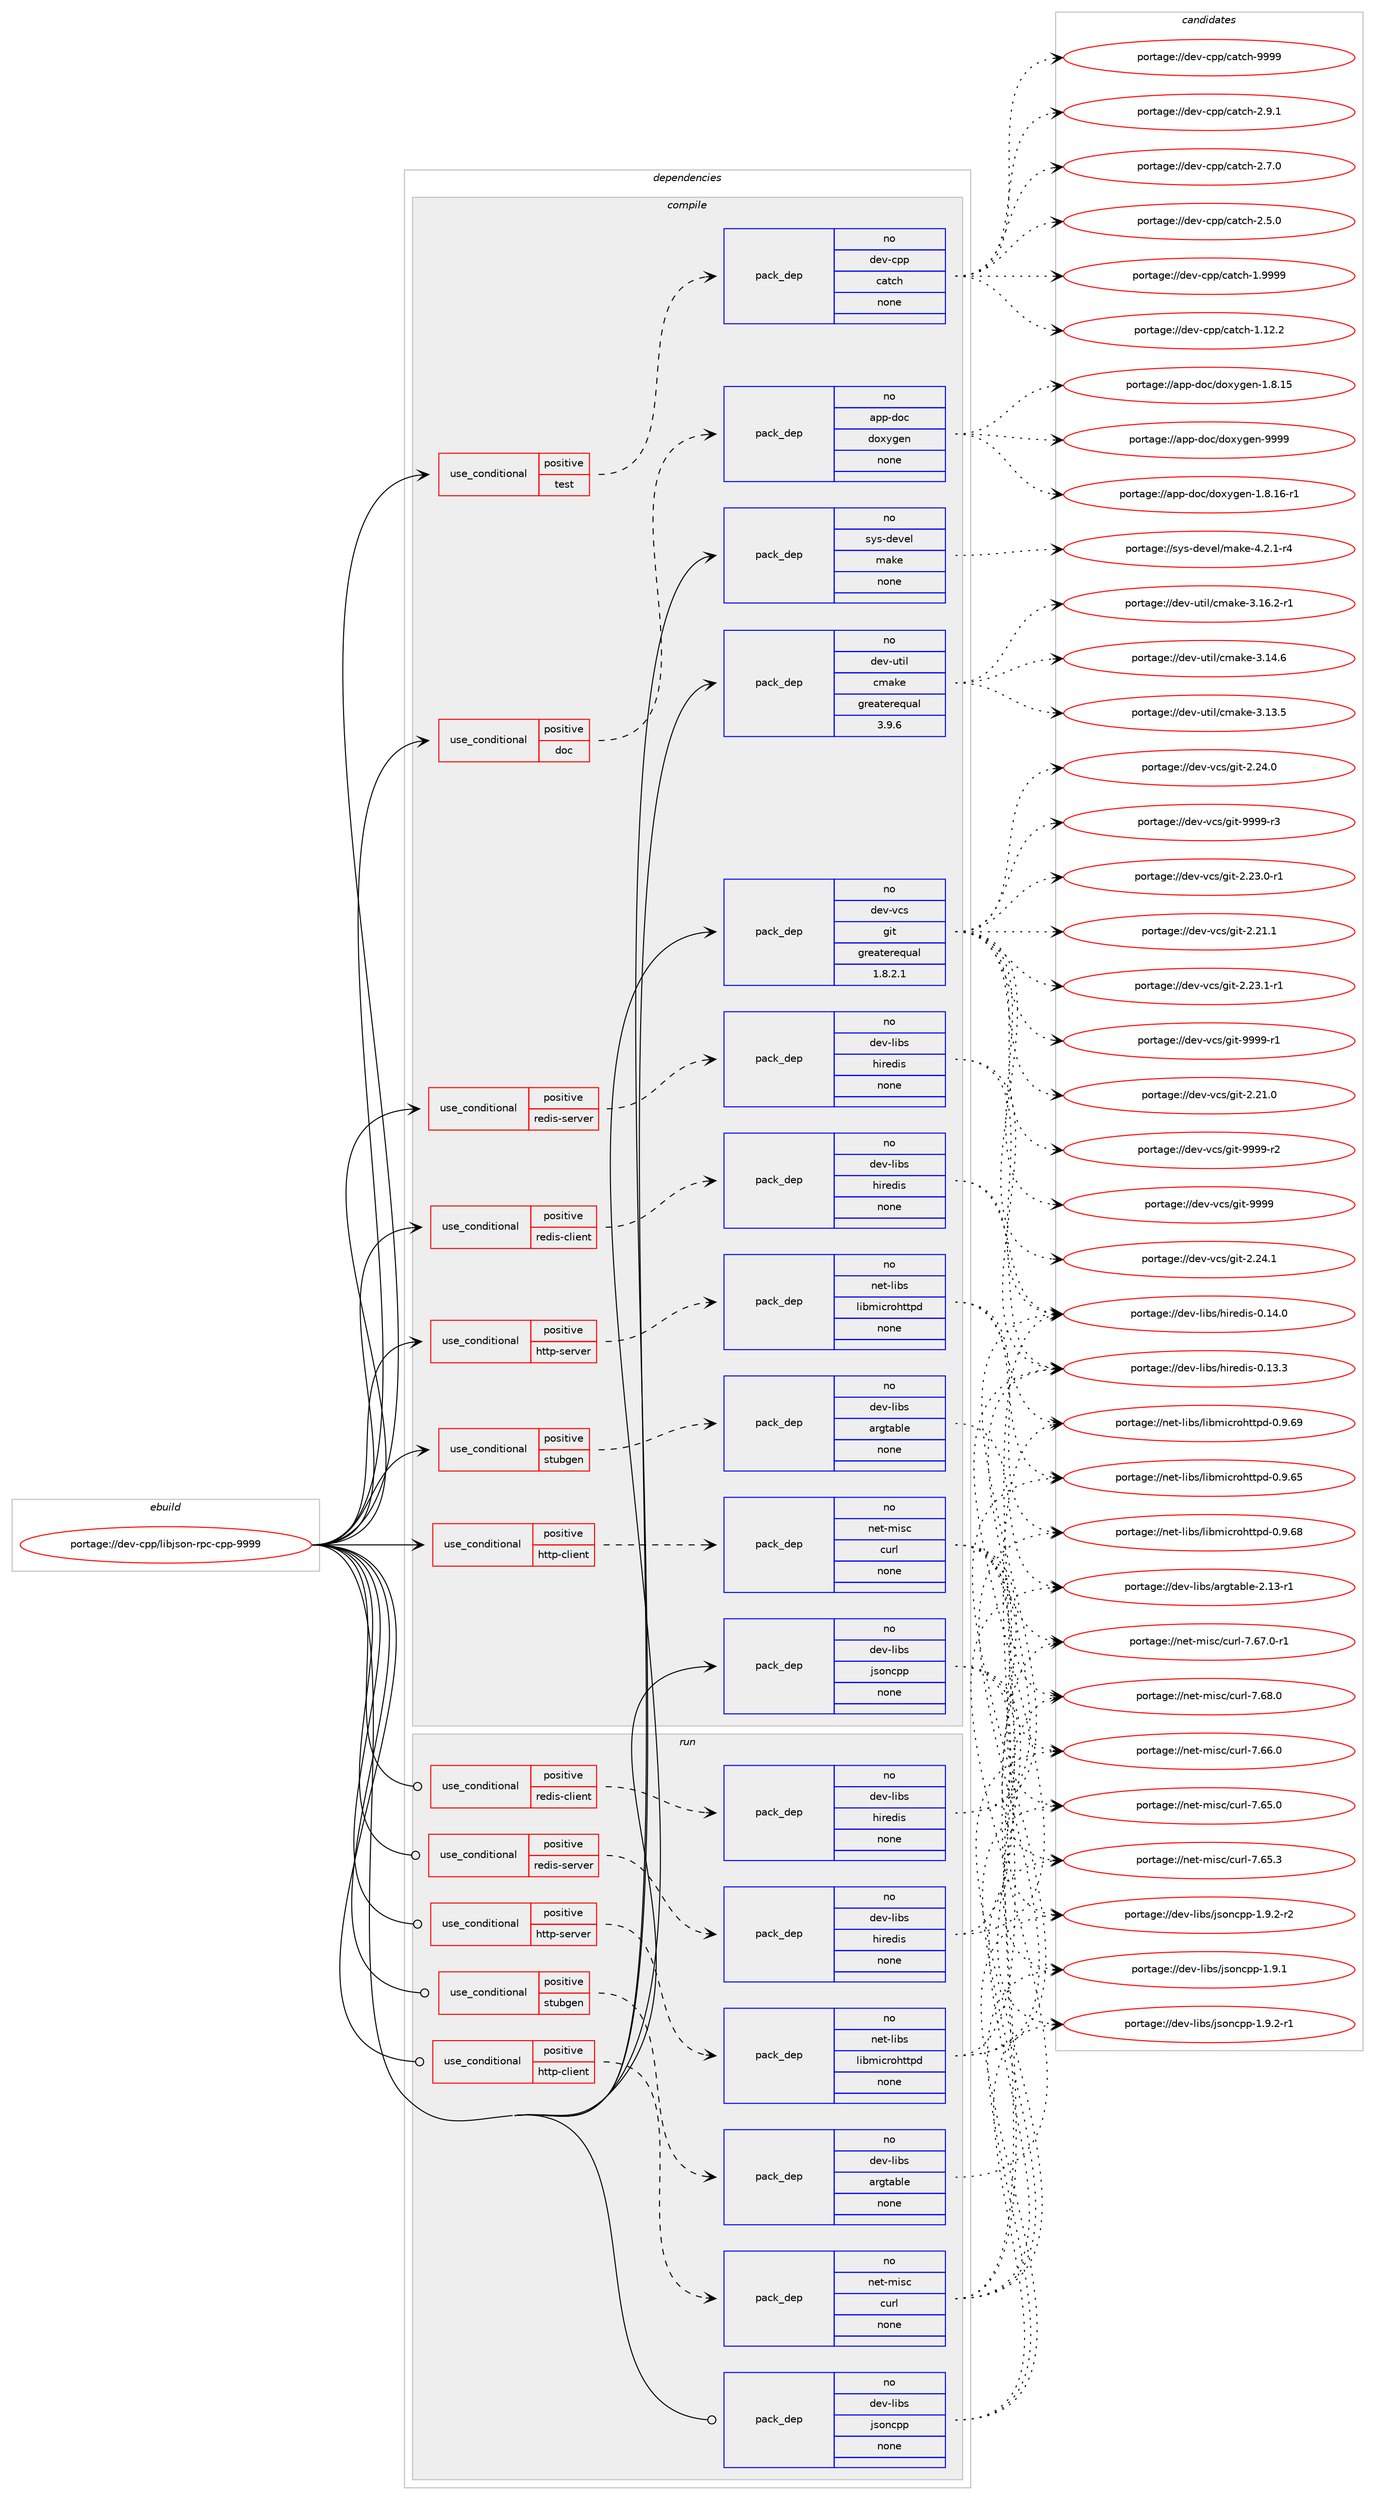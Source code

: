 digraph prolog {

# *************
# Graph options
# *************

newrank=true;
concentrate=true;
compound=true;
graph [rankdir=LR,fontname=Helvetica,fontsize=10,ranksep=1.5];#, ranksep=2.5, nodesep=0.2];
edge  [arrowhead=vee];
node  [fontname=Helvetica,fontsize=10];

# **********
# The ebuild
# **********

subgraph cluster_leftcol {
color=gray;
rank=same;
label=<<i>ebuild</i>>;
id [label="portage://dev-cpp/libjson-rpc-cpp-9999", color=red, width=4, href="../dev-cpp/libjson-rpc-cpp-9999.svg"];
}

# ****************
# The dependencies
# ****************

subgraph cluster_midcol {
color=gray;
label=<<i>dependencies</i>>;
subgraph cluster_compile {
fillcolor="#eeeeee";
style=filled;
label=<<i>compile</i>>;
subgraph cond138899 {
dependency586087 [label=<<TABLE BORDER="0" CELLBORDER="1" CELLSPACING="0" CELLPADDING="4"><TR><TD ROWSPAN="3" CELLPADDING="10">use_conditional</TD></TR><TR><TD>positive</TD></TR><TR><TD>doc</TD></TR></TABLE>>, shape=none, color=red];
subgraph pack439843 {
dependency586088 [label=<<TABLE BORDER="0" CELLBORDER="1" CELLSPACING="0" CELLPADDING="4" WIDTH="220"><TR><TD ROWSPAN="6" CELLPADDING="30">pack_dep</TD></TR><TR><TD WIDTH="110">no</TD></TR><TR><TD>app-doc</TD></TR><TR><TD>doxygen</TD></TR><TR><TD>none</TD></TR><TR><TD></TD></TR></TABLE>>, shape=none, color=blue];
}
dependency586087:e -> dependency586088:w [weight=20,style="dashed",arrowhead="vee"];
}
id:e -> dependency586087:w [weight=20,style="solid",arrowhead="vee"];
subgraph cond138900 {
dependency586089 [label=<<TABLE BORDER="0" CELLBORDER="1" CELLSPACING="0" CELLPADDING="4"><TR><TD ROWSPAN="3" CELLPADDING="10">use_conditional</TD></TR><TR><TD>positive</TD></TR><TR><TD>http-client</TD></TR></TABLE>>, shape=none, color=red];
subgraph pack439844 {
dependency586090 [label=<<TABLE BORDER="0" CELLBORDER="1" CELLSPACING="0" CELLPADDING="4" WIDTH="220"><TR><TD ROWSPAN="6" CELLPADDING="30">pack_dep</TD></TR><TR><TD WIDTH="110">no</TD></TR><TR><TD>net-misc</TD></TR><TR><TD>curl</TD></TR><TR><TD>none</TD></TR><TR><TD></TD></TR></TABLE>>, shape=none, color=blue];
}
dependency586089:e -> dependency586090:w [weight=20,style="dashed",arrowhead="vee"];
}
id:e -> dependency586089:w [weight=20,style="solid",arrowhead="vee"];
subgraph cond138901 {
dependency586091 [label=<<TABLE BORDER="0" CELLBORDER="1" CELLSPACING="0" CELLPADDING="4"><TR><TD ROWSPAN="3" CELLPADDING="10">use_conditional</TD></TR><TR><TD>positive</TD></TR><TR><TD>http-server</TD></TR></TABLE>>, shape=none, color=red];
subgraph pack439845 {
dependency586092 [label=<<TABLE BORDER="0" CELLBORDER="1" CELLSPACING="0" CELLPADDING="4" WIDTH="220"><TR><TD ROWSPAN="6" CELLPADDING="30">pack_dep</TD></TR><TR><TD WIDTH="110">no</TD></TR><TR><TD>net-libs</TD></TR><TR><TD>libmicrohttpd</TD></TR><TR><TD>none</TD></TR><TR><TD></TD></TR></TABLE>>, shape=none, color=blue];
}
dependency586091:e -> dependency586092:w [weight=20,style="dashed",arrowhead="vee"];
}
id:e -> dependency586091:w [weight=20,style="solid",arrowhead="vee"];
subgraph cond138902 {
dependency586093 [label=<<TABLE BORDER="0" CELLBORDER="1" CELLSPACING="0" CELLPADDING="4"><TR><TD ROWSPAN="3" CELLPADDING="10">use_conditional</TD></TR><TR><TD>positive</TD></TR><TR><TD>redis-client</TD></TR></TABLE>>, shape=none, color=red];
subgraph pack439846 {
dependency586094 [label=<<TABLE BORDER="0" CELLBORDER="1" CELLSPACING="0" CELLPADDING="4" WIDTH="220"><TR><TD ROWSPAN="6" CELLPADDING="30">pack_dep</TD></TR><TR><TD WIDTH="110">no</TD></TR><TR><TD>dev-libs</TD></TR><TR><TD>hiredis</TD></TR><TR><TD>none</TD></TR><TR><TD></TD></TR></TABLE>>, shape=none, color=blue];
}
dependency586093:e -> dependency586094:w [weight=20,style="dashed",arrowhead="vee"];
}
id:e -> dependency586093:w [weight=20,style="solid",arrowhead="vee"];
subgraph cond138903 {
dependency586095 [label=<<TABLE BORDER="0" CELLBORDER="1" CELLSPACING="0" CELLPADDING="4"><TR><TD ROWSPAN="3" CELLPADDING="10">use_conditional</TD></TR><TR><TD>positive</TD></TR><TR><TD>redis-server</TD></TR></TABLE>>, shape=none, color=red];
subgraph pack439847 {
dependency586096 [label=<<TABLE BORDER="0" CELLBORDER="1" CELLSPACING="0" CELLPADDING="4" WIDTH="220"><TR><TD ROWSPAN="6" CELLPADDING="30">pack_dep</TD></TR><TR><TD WIDTH="110">no</TD></TR><TR><TD>dev-libs</TD></TR><TR><TD>hiredis</TD></TR><TR><TD>none</TD></TR><TR><TD></TD></TR></TABLE>>, shape=none, color=blue];
}
dependency586095:e -> dependency586096:w [weight=20,style="dashed",arrowhead="vee"];
}
id:e -> dependency586095:w [weight=20,style="solid",arrowhead="vee"];
subgraph cond138904 {
dependency586097 [label=<<TABLE BORDER="0" CELLBORDER="1" CELLSPACING="0" CELLPADDING="4"><TR><TD ROWSPAN="3" CELLPADDING="10">use_conditional</TD></TR><TR><TD>positive</TD></TR><TR><TD>stubgen</TD></TR></TABLE>>, shape=none, color=red];
subgraph pack439848 {
dependency586098 [label=<<TABLE BORDER="0" CELLBORDER="1" CELLSPACING="0" CELLPADDING="4" WIDTH="220"><TR><TD ROWSPAN="6" CELLPADDING="30">pack_dep</TD></TR><TR><TD WIDTH="110">no</TD></TR><TR><TD>dev-libs</TD></TR><TR><TD>argtable</TD></TR><TR><TD>none</TD></TR><TR><TD></TD></TR></TABLE>>, shape=none, color=blue];
}
dependency586097:e -> dependency586098:w [weight=20,style="dashed",arrowhead="vee"];
}
id:e -> dependency586097:w [weight=20,style="solid",arrowhead="vee"];
subgraph cond138905 {
dependency586099 [label=<<TABLE BORDER="0" CELLBORDER="1" CELLSPACING="0" CELLPADDING="4"><TR><TD ROWSPAN="3" CELLPADDING="10">use_conditional</TD></TR><TR><TD>positive</TD></TR><TR><TD>test</TD></TR></TABLE>>, shape=none, color=red];
subgraph pack439849 {
dependency586100 [label=<<TABLE BORDER="0" CELLBORDER="1" CELLSPACING="0" CELLPADDING="4" WIDTH="220"><TR><TD ROWSPAN="6" CELLPADDING="30">pack_dep</TD></TR><TR><TD WIDTH="110">no</TD></TR><TR><TD>dev-cpp</TD></TR><TR><TD>catch</TD></TR><TR><TD>none</TD></TR><TR><TD></TD></TR></TABLE>>, shape=none, color=blue];
}
dependency586099:e -> dependency586100:w [weight=20,style="dashed",arrowhead="vee"];
}
id:e -> dependency586099:w [weight=20,style="solid",arrowhead="vee"];
subgraph pack439850 {
dependency586101 [label=<<TABLE BORDER="0" CELLBORDER="1" CELLSPACING="0" CELLPADDING="4" WIDTH="220"><TR><TD ROWSPAN="6" CELLPADDING="30">pack_dep</TD></TR><TR><TD WIDTH="110">no</TD></TR><TR><TD>dev-libs</TD></TR><TR><TD>jsoncpp</TD></TR><TR><TD>none</TD></TR><TR><TD></TD></TR></TABLE>>, shape=none, color=blue];
}
id:e -> dependency586101:w [weight=20,style="solid",arrowhead="vee"];
subgraph pack439851 {
dependency586102 [label=<<TABLE BORDER="0" CELLBORDER="1" CELLSPACING="0" CELLPADDING="4" WIDTH="220"><TR><TD ROWSPAN="6" CELLPADDING="30">pack_dep</TD></TR><TR><TD WIDTH="110">no</TD></TR><TR><TD>dev-util</TD></TR><TR><TD>cmake</TD></TR><TR><TD>greaterequal</TD></TR><TR><TD>3.9.6</TD></TR></TABLE>>, shape=none, color=blue];
}
id:e -> dependency586102:w [weight=20,style="solid",arrowhead="vee"];
subgraph pack439852 {
dependency586103 [label=<<TABLE BORDER="0" CELLBORDER="1" CELLSPACING="0" CELLPADDING="4" WIDTH="220"><TR><TD ROWSPAN="6" CELLPADDING="30">pack_dep</TD></TR><TR><TD WIDTH="110">no</TD></TR><TR><TD>dev-vcs</TD></TR><TR><TD>git</TD></TR><TR><TD>greaterequal</TD></TR><TR><TD>1.8.2.1</TD></TR></TABLE>>, shape=none, color=blue];
}
id:e -> dependency586103:w [weight=20,style="solid",arrowhead="vee"];
subgraph pack439853 {
dependency586104 [label=<<TABLE BORDER="0" CELLBORDER="1" CELLSPACING="0" CELLPADDING="4" WIDTH="220"><TR><TD ROWSPAN="6" CELLPADDING="30">pack_dep</TD></TR><TR><TD WIDTH="110">no</TD></TR><TR><TD>sys-devel</TD></TR><TR><TD>make</TD></TR><TR><TD>none</TD></TR><TR><TD></TD></TR></TABLE>>, shape=none, color=blue];
}
id:e -> dependency586104:w [weight=20,style="solid",arrowhead="vee"];
}
subgraph cluster_compileandrun {
fillcolor="#eeeeee";
style=filled;
label=<<i>compile and run</i>>;
}
subgraph cluster_run {
fillcolor="#eeeeee";
style=filled;
label=<<i>run</i>>;
subgraph cond138906 {
dependency586105 [label=<<TABLE BORDER="0" CELLBORDER="1" CELLSPACING="0" CELLPADDING="4"><TR><TD ROWSPAN="3" CELLPADDING="10">use_conditional</TD></TR><TR><TD>positive</TD></TR><TR><TD>http-client</TD></TR></TABLE>>, shape=none, color=red];
subgraph pack439854 {
dependency586106 [label=<<TABLE BORDER="0" CELLBORDER="1" CELLSPACING="0" CELLPADDING="4" WIDTH="220"><TR><TD ROWSPAN="6" CELLPADDING="30">pack_dep</TD></TR><TR><TD WIDTH="110">no</TD></TR><TR><TD>net-misc</TD></TR><TR><TD>curl</TD></TR><TR><TD>none</TD></TR><TR><TD></TD></TR></TABLE>>, shape=none, color=blue];
}
dependency586105:e -> dependency586106:w [weight=20,style="dashed",arrowhead="vee"];
}
id:e -> dependency586105:w [weight=20,style="solid",arrowhead="odot"];
subgraph cond138907 {
dependency586107 [label=<<TABLE BORDER="0" CELLBORDER="1" CELLSPACING="0" CELLPADDING="4"><TR><TD ROWSPAN="3" CELLPADDING="10">use_conditional</TD></TR><TR><TD>positive</TD></TR><TR><TD>http-server</TD></TR></TABLE>>, shape=none, color=red];
subgraph pack439855 {
dependency586108 [label=<<TABLE BORDER="0" CELLBORDER="1" CELLSPACING="0" CELLPADDING="4" WIDTH="220"><TR><TD ROWSPAN="6" CELLPADDING="30">pack_dep</TD></TR><TR><TD WIDTH="110">no</TD></TR><TR><TD>net-libs</TD></TR><TR><TD>libmicrohttpd</TD></TR><TR><TD>none</TD></TR><TR><TD></TD></TR></TABLE>>, shape=none, color=blue];
}
dependency586107:e -> dependency586108:w [weight=20,style="dashed",arrowhead="vee"];
}
id:e -> dependency586107:w [weight=20,style="solid",arrowhead="odot"];
subgraph cond138908 {
dependency586109 [label=<<TABLE BORDER="0" CELLBORDER="1" CELLSPACING="0" CELLPADDING="4"><TR><TD ROWSPAN="3" CELLPADDING="10">use_conditional</TD></TR><TR><TD>positive</TD></TR><TR><TD>redis-client</TD></TR></TABLE>>, shape=none, color=red];
subgraph pack439856 {
dependency586110 [label=<<TABLE BORDER="0" CELLBORDER="1" CELLSPACING="0" CELLPADDING="4" WIDTH="220"><TR><TD ROWSPAN="6" CELLPADDING="30">pack_dep</TD></TR><TR><TD WIDTH="110">no</TD></TR><TR><TD>dev-libs</TD></TR><TR><TD>hiredis</TD></TR><TR><TD>none</TD></TR><TR><TD></TD></TR></TABLE>>, shape=none, color=blue];
}
dependency586109:e -> dependency586110:w [weight=20,style="dashed",arrowhead="vee"];
}
id:e -> dependency586109:w [weight=20,style="solid",arrowhead="odot"];
subgraph cond138909 {
dependency586111 [label=<<TABLE BORDER="0" CELLBORDER="1" CELLSPACING="0" CELLPADDING="4"><TR><TD ROWSPAN="3" CELLPADDING="10">use_conditional</TD></TR><TR><TD>positive</TD></TR><TR><TD>redis-server</TD></TR></TABLE>>, shape=none, color=red];
subgraph pack439857 {
dependency586112 [label=<<TABLE BORDER="0" CELLBORDER="1" CELLSPACING="0" CELLPADDING="4" WIDTH="220"><TR><TD ROWSPAN="6" CELLPADDING="30">pack_dep</TD></TR><TR><TD WIDTH="110">no</TD></TR><TR><TD>dev-libs</TD></TR><TR><TD>hiredis</TD></TR><TR><TD>none</TD></TR><TR><TD></TD></TR></TABLE>>, shape=none, color=blue];
}
dependency586111:e -> dependency586112:w [weight=20,style="dashed",arrowhead="vee"];
}
id:e -> dependency586111:w [weight=20,style="solid",arrowhead="odot"];
subgraph cond138910 {
dependency586113 [label=<<TABLE BORDER="0" CELLBORDER="1" CELLSPACING="0" CELLPADDING="4"><TR><TD ROWSPAN="3" CELLPADDING="10">use_conditional</TD></TR><TR><TD>positive</TD></TR><TR><TD>stubgen</TD></TR></TABLE>>, shape=none, color=red];
subgraph pack439858 {
dependency586114 [label=<<TABLE BORDER="0" CELLBORDER="1" CELLSPACING="0" CELLPADDING="4" WIDTH="220"><TR><TD ROWSPAN="6" CELLPADDING="30">pack_dep</TD></TR><TR><TD WIDTH="110">no</TD></TR><TR><TD>dev-libs</TD></TR><TR><TD>argtable</TD></TR><TR><TD>none</TD></TR><TR><TD></TD></TR></TABLE>>, shape=none, color=blue];
}
dependency586113:e -> dependency586114:w [weight=20,style="dashed",arrowhead="vee"];
}
id:e -> dependency586113:w [weight=20,style="solid",arrowhead="odot"];
subgraph pack439859 {
dependency586115 [label=<<TABLE BORDER="0" CELLBORDER="1" CELLSPACING="0" CELLPADDING="4" WIDTH="220"><TR><TD ROWSPAN="6" CELLPADDING="30">pack_dep</TD></TR><TR><TD WIDTH="110">no</TD></TR><TR><TD>dev-libs</TD></TR><TR><TD>jsoncpp</TD></TR><TR><TD>none</TD></TR><TR><TD></TD></TR></TABLE>>, shape=none, color=blue];
}
id:e -> dependency586115:w [weight=20,style="solid",arrowhead="odot"];
}
}

# **************
# The candidates
# **************

subgraph cluster_choices {
rank=same;
color=gray;
label=<<i>candidates</i>>;

subgraph choice439843 {
color=black;
nodesep=1;
choice971121124510011199471001111201211031011104557575757 [label="portage://app-doc/doxygen-9999", color=red, width=4,href="../app-doc/doxygen-9999.svg"];
choice97112112451001119947100111120121103101110454946564649544511449 [label="portage://app-doc/doxygen-1.8.16-r1", color=red, width=4,href="../app-doc/doxygen-1.8.16-r1.svg"];
choice9711211245100111994710011112012110310111045494656464953 [label="portage://app-doc/doxygen-1.8.15", color=red, width=4,href="../app-doc/doxygen-1.8.15.svg"];
dependency586088:e -> choice971121124510011199471001111201211031011104557575757:w [style=dotted,weight="100"];
dependency586088:e -> choice97112112451001119947100111120121103101110454946564649544511449:w [style=dotted,weight="100"];
dependency586088:e -> choice9711211245100111994710011112012110310111045494656464953:w [style=dotted,weight="100"];
}
subgraph choice439844 {
color=black;
nodesep=1;
choice1101011164510910511599479911711410845554654564648 [label="portage://net-misc/curl-7.68.0", color=red, width=4,href="../net-misc/curl-7.68.0.svg"];
choice11010111645109105115994799117114108455546545546484511449 [label="portage://net-misc/curl-7.67.0-r1", color=red, width=4,href="../net-misc/curl-7.67.0-r1.svg"];
choice1101011164510910511599479911711410845554654544648 [label="portage://net-misc/curl-7.66.0", color=red, width=4,href="../net-misc/curl-7.66.0.svg"];
choice1101011164510910511599479911711410845554654534651 [label="portage://net-misc/curl-7.65.3", color=red, width=4,href="../net-misc/curl-7.65.3.svg"];
choice1101011164510910511599479911711410845554654534648 [label="portage://net-misc/curl-7.65.0", color=red, width=4,href="../net-misc/curl-7.65.0.svg"];
dependency586090:e -> choice1101011164510910511599479911711410845554654564648:w [style=dotted,weight="100"];
dependency586090:e -> choice11010111645109105115994799117114108455546545546484511449:w [style=dotted,weight="100"];
dependency586090:e -> choice1101011164510910511599479911711410845554654544648:w [style=dotted,weight="100"];
dependency586090:e -> choice1101011164510910511599479911711410845554654534651:w [style=dotted,weight="100"];
dependency586090:e -> choice1101011164510910511599479911711410845554654534648:w [style=dotted,weight="100"];
}
subgraph choice439845 {
color=black;
nodesep=1;
choice110101116451081059811547108105981091059911411110411611611210045484657465457 [label="portage://net-libs/libmicrohttpd-0.9.69", color=red, width=4,href="../net-libs/libmicrohttpd-0.9.69.svg"];
choice110101116451081059811547108105981091059911411110411611611210045484657465456 [label="portage://net-libs/libmicrohttpd-0.9.68", color=red, width=4,href="../net-libs/libmicrohttpd-0.9.68.svg"];
choice110101116451081059811547108105981091059911411110411611611210045484657465453 [label="portage://net-libs/libmicrohttpd-0.9.65", color=red, width=4,href="../net-libs/libmicrohttpd-0.9.65.svg"];
dependency586092:e -> choice110101116451081059811547108105981091059911411110411611611210045484657465457:w [style=dotted,weight="100"];
dependency586092:e -> choice110101116451081059811547108105981091059911411110411611611210045484657465456:w [style=dotted,weight="100"];
dependency586092:e -> choice110101116451081059811547108105981091059911411110411611611210045484657465453:w [style=dotted,weight="100"];
}
subgraph choice439846 {
color=black;
nodesep=1;
choice10010111845108105981154710410511410110010511545484649524648 [label="portage://dev-libs/hiredis-0.14.0", color=red, width=4,href="../dev-libs/hiredis-0.14.0.svg"];
choice10010111845108105981154710410511410110010511545484649514651 [label="portage://dev-libs/hiredis-0.13.3", color=red, width=4,href="../dev-libs/hiredis-0.13.3.svg"];
dependency586094:e -> choice10010111845108105981154710410511410110010511545484649524648:w [style=dotted,weight="100"];
dependency586094:e -> choice10010111845108105981154710410511410110010511545484649514651:w [style=dotted,weight="100"];
}
subgraph choice439847 {
color=black;
nodesep=1;
choice10010111845108105981154710410511410110010511545484649524648 [label="portage://dev-libs/hiredis-0.14.0", color=red, width=4,href="../dev-libs/hiredis-0.14.0.svg"];
choice10010111845108105981154710410511410110010511545484649514651 [label="portage://dev-libs/hiredis-0.13.3", color=red, width=4,href="../dev-libs/hiredis-0.13.3.svg"];
dependency586096:e -> choice10010111845108105981154710410511410110010511545484649524648:w [style=dotted,weight="100"];
dependency586096:e -> choice10010111845108105981154710410511410110010511545484649514651:w [style=dotted,weight="100"];
}
subgraph choice439848 {
color=black;
nodesep=1;
choice10010111845108105981154797114103116979810810145504649514511449 [label="portage://dev-libs/argtable-2.13-r1", color=red, width=4,href="../dev-libs/argtable-2.13-r1.svg"];
dependency586098:e -> choice10010111845108105981154797114103116979810810145504649514511449:w [style=dotted,weight="100"];
}
subgraph choice439849 {
color=black;
nodesep=1;
choice1001011184599112112479997116991044557575757 [label="portage://dev-cpp/catch-9999", color=red, width=4,href="../dev-cpp/catch-9999.svg"];
choice100101118459911211247999711699104455046574649 [label="portage://dev-cpp/catch-2.9.1", color=red, width=4,href="../dev-cpp/catch-2.9.1.svg"];
choice100101118459911211247999711699104455046554648 [label="portage://dev-cpp/catch-2.7.0", color=red, width=4,href="../dev-cpp/catch-2.7.0.svg"];
choice100101118459911211247999711699104455046534648 [label="portage://dev-cpp/catch-2.5.0", color=red, width=4,href="../dev-cpp/catch-2.5.0.svg"];
choice10010111845991121124799971169910445494657575757 [label="portage://dev-cpp/catch-1.9999", color=red, width=4,href="../dev-cpp/catch-1.9999.svg"];
choice10010111845991121124799971169910445494649504650 [label="portage://dev-cpp/catch-1.12.2", color=red, width=4,href="../dev-cpp/catch-1.12.2.svg"];
dependency586100:e -> choice1001011184599112112479997116991044557575757:w [style=dotted,weight="100"];
dependency586100:e -> choice100101118459911211247999711699104455046574649:w [style=dotted,weight="100"];
dependency586100:e -> choice100101118459911211247999711699104455046554648:w [style=dotted,weight="100"];
dependency586100:e -> choice100101118459911211247999711699104455046534648:w [style=dotted,weight="100"];
dependency586100:e -> choice10010111845991121124799971169910445494657575757:w [style=dotted,weight="100"];
dependency586100:e -> choice10010111845991121124799971169910445494649504650:w [style=dotted,weight="100"];
}
subgraph choice439850 {
color=black;
nodesep=1;
choice100101118451081059811547106115111110991121124549465746504511450 [label="portage://dev-libs/jsoncpp-1.9.2-r2", color=red, width=4,href="../dev-libs/jsoncpp-1.9.2-r2.svg"];
choice100101118451081059811547106115111110991121124549465746504511449 [label="portage://dev-libs/jsoncpp-1.9.2-r1", color=red, width=4,href="../dev-libs/jsoncpp-1.9.2-r1.svg"];
choice10010111845108105981154710611511111099112112454946574649 [label="portage://dev-libs/jsoncpp-1.9.1", color=red, width=4,href="../dev-libs/jsoncpp-1.9.1.svg"];
dependency586101:e -> choice100101118451081059811547106115111110991121124549465746504511450:w [style=dotted,weight="100"];
dependency586101:e -> choice100101118451081059811547106115111110991121124549465746504511449:w [style=dotted,weight="100"];
dependency586101:e -> choice10010111845108105981154710611511111099112112454946574649:w [style=dotted,weight="100"];
}
subgraph choice439851 {
color=black;
nodesep=1;
choice10010111845117116105108479910997107101455146495446504511449 [label="portage://dev-util/cmake-3.16.2-r1", color=red, width=4,href="../dev-util/cmake-3.16.2-r1.svg"];
choice1001011184511711610510847991099710710145514649524654 [label="portage://dev-util/cmake-3.14.6", color=red, width=4,href="../dev-util/cmake-3.14.6.svg"];
choice1001011184511711610510847991099710710145514649514653 [label="portage://dev-util/cmake-3.13.5", color=red, width=4,href="../dev-util/cmake-3.13.5.svg"];
dependency586102:e -> choice10010111845117116105108479910997107101455146495446504511449:w [style=dotted,weight="100"];
dependency586102:e -> choice1001011184511711610510847991099710710145514649524654:w [style=dotted,weight="100"];
dependency586102:e -> choice1001011184511711610510847991099710710145514649514653:w [style=dotted,weight="100"];
}
subgraph choice439852 {
color=black;
nodesep=1;
choice10010111845118991154710310511645575757574511451 [label="portage://dev-vcs/git-9999-r3", color=red, width=4,href="../dev-vcs/git-9999-r3.svg"];
choice10010111845118991154710310511645575757574511450 [label="portage://dev-vcs/git-9999-r2", color=red, width=4,href="../dev-vcs/git-9999-r2.svg"];
choice10010111845118991154710310511645575757574511449 [label="portage://dev-vcs/git-9999-r1", color=red, width=4,href="../dev-vcs/git-9999-r1.svg"];
choice1001011184511899115471031051164557575757 [label="portage://dev-vcs/git-9999", color=red, width=4,href="../dev-vcs/git-9999.svg"];
choice10010111845118991154710310511645504650524649 [label="portage://dev-vcs/git-2.24.1", color=red, width=4,href="../dev-vcs/git-2.24.1.svg"];
choice10010111845118991154710310511645504650524648 [label="portage://dev-vcs/git-2.24.0", color=red, width=4,href="../dev-vcs/git-2.24.0.svg"];
choice100101118451189911547103105116455046505146494511449 [label="portage://dev-vcs/git-2.23.1-r1", color=red, width=4,href="../dev-vcs/git-2.23.1-r1.svg"];
choice100101118451189911547103105116455046505146484511449 [label="portage://dev-vcs/git-2.23.0-r1", color=red, width=4,href="../dev-vcs/git-2.23.0-r1.svg"];
choice10010111845118991154710310511645504650494649 [label="portage://dev-vcs/git-2.21.1", color=red, width=4,href="../dev-vcs/git-2.21.1.svg"];
choice10010111845118991154710310511645504650494648 [label="portage://dev-vcs/git-2.21.0", color=red, width=4,href="../dev-vcs/git-2.21.0.svg"];
dependency586103:e -> choice10010111845118991154710310511645575757574511451:w [style=dotted,weight="100"];
dependency586103:e -> choice10010111845118991154710310511645575757574511450:w [style=dotted,weight="100"];
dependency586103:e -> choice10010111845118991154710310511645575757574511449:w [style=dotted,weight="100"];
dependency586103:e -> choice1001011184511899115471031051164557575757:w [style=dotted,weight="100"];
dependency586103:e -> choice10010111845118991154710310511645504650524649:w [style=dotted,weight="100"];
dependency586103:e -> choice10010111845118991154710310511645504650524648:w [style=dotted,weight="100"];
dependency586103:e -> choice100101118451189911547103105116455046505146494511449:w [style=dotted,weight="100"];
dependency586103:e -> choice100101118451189911547103105116455046505146484511449:w [style=dotted,weight="100"];
dependency586103:e -> choice10010111845118991154710310511645504650494649:w [style=dotted,weight="100"];
dependency586103:e -> choice10010111845118991154710310511645504650494648:w [style=dotted,weight="100"];
}
subgraph choice439853 {
color=black;
nodesep=1;
choice1151211154510010111810110847109971071014552465046494511452 [label="portage://sys-devel/make-4.2.1-r4", color=red, width=4,href="../sys-devel/make-4.2.1-r4.svg"];
dependency586104:e -> choice1151211154510010111810110847109971071014552465046494511452:w [style=dotted,weight="100"];
}
subgraph choice439854 {
color=black;
nodesep=1;
choice1101011164510910511599479911711410845554654564648 [label="portage://net-misc/curl-7.68.0", color=red, width=4,href="../net-misc/curl-7.68.0.svg"];
choice11010111645109105115994799117114108455546545546484511449 [label="portage://net-misc/curl-7.67.0-r1", color=red, width=4,href="../net-misc/curl-7.67.0-r1.svg"];
choice1101011164510910511599479911711410845554654544648 [label="portage://net-misc/curl-7.66.0", color=red, width=4,href="../net-misc/curl-7.66.0.svg"];
choice1101011164510910511599479911711410845554654534651 [label="portage://net-misc/curl-7.65.3", color=red, width=4,href="../net-misc/curl-7.65.3.svg"];
choice1101011164510910511599479911711410845554654534648 [label="portage://net-misc/curl-7.65.0", color=red, width=4,href="../net-misc/curl-7.65.0.svg"];
dependency586106:e -> choice1101011164510910511599479911711410845554654564648:w [style=dotted,weight="100"];
dependency586106:e -> choice11010111645109105115994799117114108455546545546484511449:w [style=dotted,weight="100"];
dependency586106:e -> choice1101011164510910511599479911711410845554654544648:w [style=dotted,weight="100"];
dependency586106:e -> choice1101011164510910511599479911711410845554654534651:w [style=dotted,weight="100"];
dependency586106:e -> choice1101011164510910511599479911711410845554654534648:w [style=dotted,weight="100"];
}
subgraph choice439855 {
color=black;
nodesep=1;
choice110101116451081059811547108105981091059911411110411611611210045484657465457 [label="portage://net-libs/libmicrohttpd-0.9.69", color=red, width=4,href="../net-libs/libmicrohttpd-0.9.69.svg"];
choice110101116451081059811547108105981091059911411110411611611210045484657465456 [label="portage://net-libs/libmicrohttpd-0.9.68", color=red, width=4,href="../net-libs/libmicrohttpd-0.9.68.svg"];
choice110101116451081059811547108105981091059911411110411611611210045484657465453 [label="portage://net-libs/libmicrohttpd-0.9.65", color=red, width=4,href="../net-libs/libmicrohttpd-0.9.65.svg"];
dependency586108:e -> choice110101116451081059811547108105981091059911411110411611611210045484657465457:w [style=dotted,weight="100"];
dependency586108:e -> choice110101116451081059811547108105981091059911411110411611611210045484657465456:w [style=dotted,weight="100"];
dependency586108:e -> choice110101116451081059811547108105981091059911411110411611611210045484657465453:w [style=dotted,weight="100"];
}
subgraph choice439856 {
color=black;
nodesep=1;
choice10010111845108105981154710410511410110010511545484649524648 [label="portage://dev-libs/hiredis-0.14.0", color=red, width=4,href="../dev-libs/hiredis-0.14.0.svg"];
choice10010111845108105981154710410511410110010511545484649514651 [label="portage://dev-libs/hiredis-0.13.3", color=red, width=4,href="../dev-libs/hiredis-0.13.3.svg"];
dependency586110:e -> choice10010111845108105981154710410511410110010511545484649524648:w [style=dotted,weight="100"];
dependency586110:e -> choice10010111845108105981154710410511410110010511545484649514651:w [style=dotted,weight="100"];
}
subgraph choice439857 {
color=black;
nodesep=1;
choice10010111845108105981154710410511410110010511545484649524648 [label="portage://dev-libs/hiredis-0.14.0", color=red, width=4,href="../dev-libs/hiredis-0.14.0.svg"];
choice10010111845108105981154710410511410110010511545484649514651 [label="portage://dev-libs/hiredis-0.13.3", color=red, width=4,href="../dev-libs/hiredis-0.13.3.svg"];
dependency586112:e -> choice10010111845108105981154710410511410110010511545484649524648:w [style=dotted,weight="100"];
dependency586112:e -> choice10010111845108105981154710410511410110010511545484649514651:w [style=dotted,weight="100"];
}
subgraph choice439858 {
color=black;
nodesep=1;
choice10010111845108105981154797114103116979810810145504649514511449 [label="portage://dev-libs/argtable-2.13-r1", color=red, width=4,href="../dev-libs/argtable-2.13-r1.svg"];
dependency586114:e -> choice10010111845108105981154797114103116979810810145504649514511449:w [style=dotted,weight="100"];
}
subgraph choice439859 {
color=black;
nodesep=1;
choice100101118451081059811547106115111110991121124549465746504511450 [label="portage://dev-libs/jsoncpp-1.9.2-r2", color=red, width=4,href="../dev-libs/jsoncpp-1.9.2-r2.svg"];
choice100101118451081059811547106115111110991121124549465746504511449 [label="portage://dev-libs/jsoncpp-1.9.2-r1", color=red, width=4,href="../dev-libs/jsoncpp-1.9.2-r1.svg"];
choice10010111845108105981154710611511111099112112454946574649 [label="portage://dev-libs/jsoncpp-1.9.1", color=red, width=4,href="../dev-libs/jsoncpp-1.9.1.svg"];
dependency586115:e -> choice100101118451081059811547106115111110991121124549465746504511450:w [style=dotted,weight="100"];
dependency586115:e -> choice100101118451081059811547106115111110991121124549465746504511449:w [style=dotted,weight="100"];
dependency586115:e -> choice10010111845108105981154710611511111099112112454946574649:w [style=dotted,weight="100"];
}
}

}
